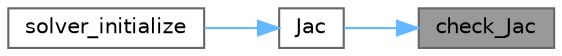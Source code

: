 digraph "check_Jac"
{
 // LATEX_PDF_SIZE
  bgcolor="transparent";
  edge [fontname=Helvetica,fontsize=10,labelfontname=Helvetica,labelfontsize=10];
  node [fontname=Helvetica,fontsize=10,shape=box,height=0.2,width=0.4];
  rankdir="RL";
  Node1 [label="check_Jac",height=0.2,width=0.4,color="gray40", fillcolor="grey60", style="filled", fontcolor="black",tooltip="Check a Jacobian for accuracy."];
  Node1 -> Node2 [dir="back",color="steelblue1",style="solid"];
  Node2 [label="Jac",height=0.2,width=0.4,color="grey40", fillcolor="white", style="filled",URL="$camp__solver_8c.html#a13451d507558a61a2353adfed58db468",tooltip="Compute the Jacobian."];
  Node2 -> Node3 [dir="back",color="steelblue1",style="solid"];
  Node3 [label="solver_initialize",height=0.2,width=0.4,color="grey40", fillcolor="white", style="filled",URL="$camp__solver_8c.html#a599ffdef916b139a1690bfd41aa386b6",tooltip="Solver initialization."];
}

